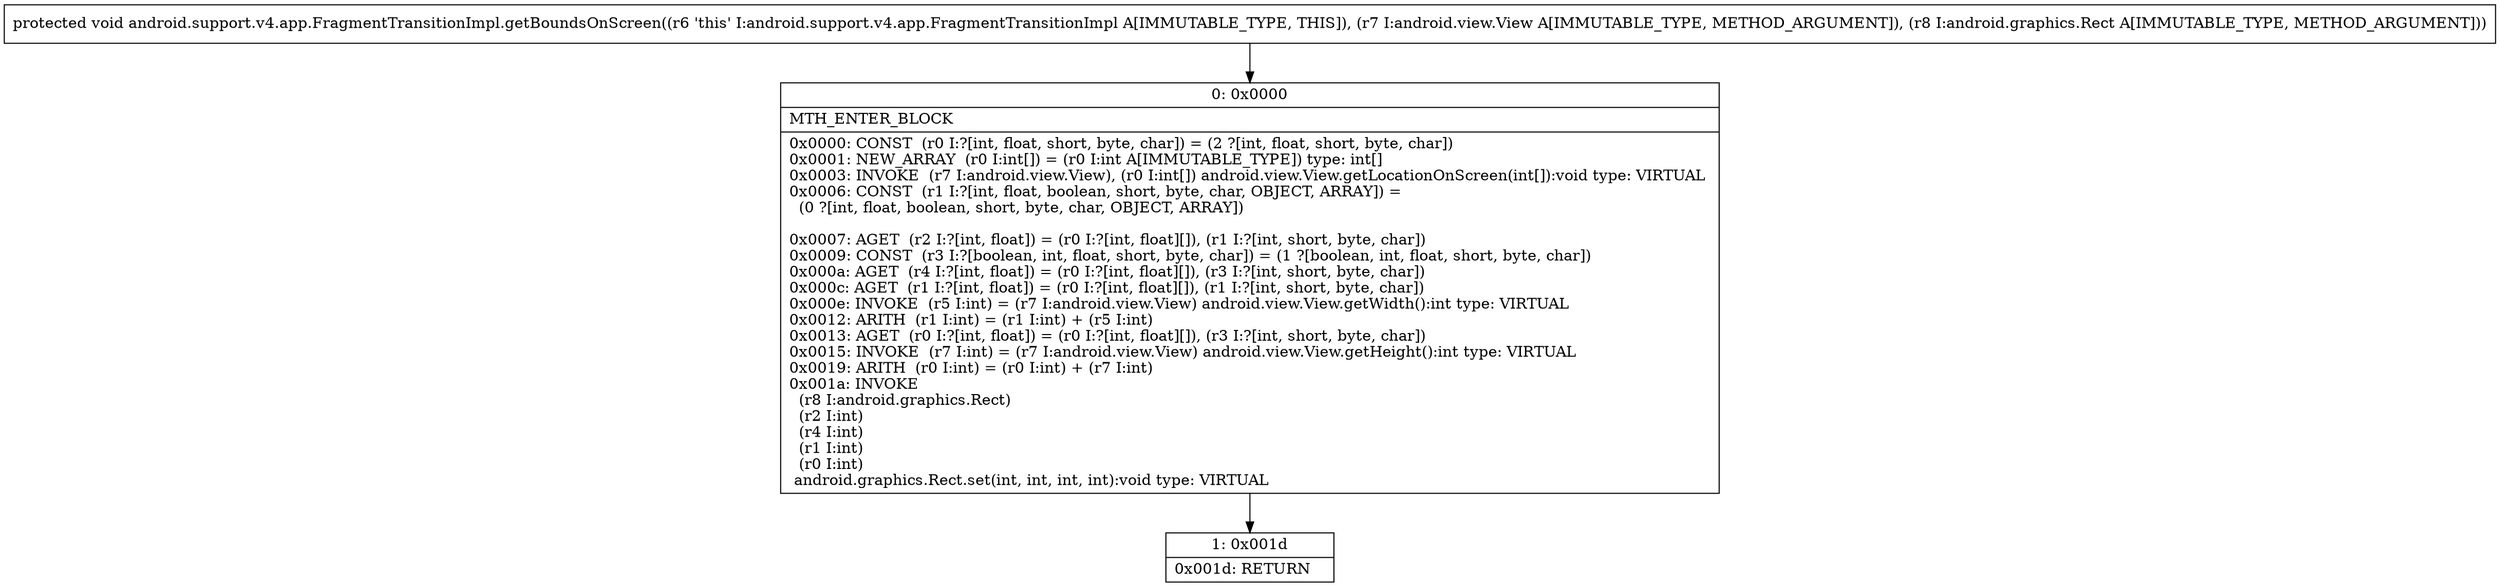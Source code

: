 digraph "CFG forandroid.support.v4.app.FragmentTransitionImpl.getBoundsOnScreen(Landroid\/view\/View;Landroid\/graphics\/Rect;)V" {
Node_0 [shape=record,label="{0\:\ 0x0000|MTH_ENTER_BLOCK\l|0x0000: CONST  (r0 I:?[int, float, short, byte, char]) = (2 ?[int, float, short, byte, char]) \l0x0001: NEW_ARRAY  (r0 I:int[]) = (r0 I:int A[IMMUTABLE_TYPE]) type: int[] \l0x0003: INVOKE  (r7 I:android.view.View), (r0 I:int[]) android.view.View.getLocationOnScreen(int[]):void type: VIRTUAL \l0x0006: CONST  (r1 I:?[int, float, boolean, short, byte, char, OBJECT, ARRAY]) = \l  (0 ?[int, float, boolean, short, byte, char, OBJECT, ARRAY])\l \l0x0007: AGET  (r2 I:?[int, float]) = (r0 I:?[int, float][]), (r1 I:?[int, short, byte, char]) \l0x0009: CONST  (r3 I:?[boolean, int, float, short, byte, char]) = (1 ?[boolean, int, float, short, byte, char]) \l0x000a: AGET  (r4 I:?[int, float]) = (r0 I:?[int, float][]), (r3 I:?[int, short, byte, char]) \l0x000c: AGET  (r1 I:?[int, float]) = (r0 I:?[int, float][]), (r1 I:?[int, short, byte, char]) \l0x000e: INVOKE  (r5 I:int) = (r7 I:android.view.View) android.view.View.getWidth():int type: VIRTUAL \l0x0012: ARITH  (r1 I:int) = (r1 I:int) + (r5 I:int) \l0x0013: AGET  (r0 I:?[int, float]) = (r0 I:?[int, float][]), (r3 I:?[int, short, byte, char]) \l0x0015: INVOKE  (r7 I:int) = (r7 I:android.view.View) android.view.View.getHeight():int type: VIRTUAL \l0x0019: ARITH  (r0 I:int) = (r0 I:int) + (r7 I:int) \l0x001a: INVOKE  \l  (r8 I:android.graphics.Rect)\l  (r2 I:int)\l  (r4 I:int)\l  (r1 I:int)\l  (r0 I:int)\l android.graphics.Rect.set(int, int, int, int):void type: VIRTUAL \l}"];
Node_1 [shape=record,label="{1\:\ 0x001d|0x001d: RETURN   \l}"];
MethodNode[shape=record,label="{protected void android.support.v4.app.FragmentTransitionImpl.getBoundsOnScreen((r6 'this' I:android.support.v4.app.FragmentTransitionImpl A[IMMUTABLE_TYPE, THIS]), (r7 I:android.view.View A[IMMUTABLE_TYPE, METHOD_ARGUMENT]), (r8 I:android.graphics.Rect A[IMMUTABLE_TYPE, METHOD_ARGUMENT])) }"];
MethodNode -> Node_0;
Node_0 -> Node_1;
}

